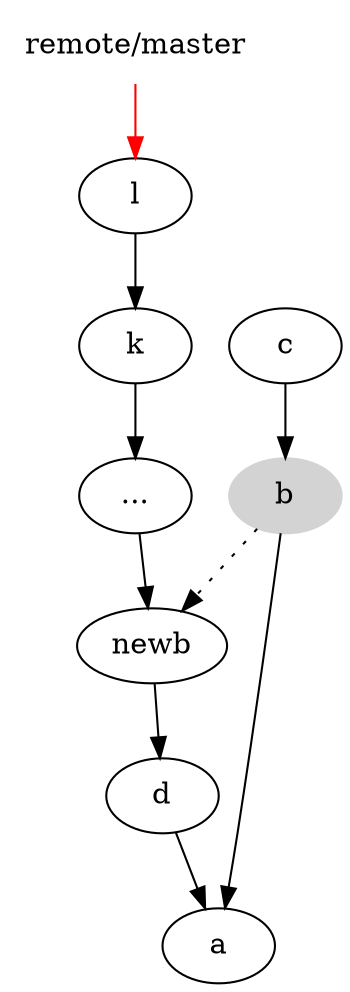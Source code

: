 digraph G {
 d->a
 b->a
 c->b
 newb->d
 l->k
 k->"..."
 "..."->newb
 "remote/master"->l[color="red"]
 "remote/master"[shape=none, color="red"]
 b->newb[style=dotted]
 b[color="lightgray", style="filled"]
}
